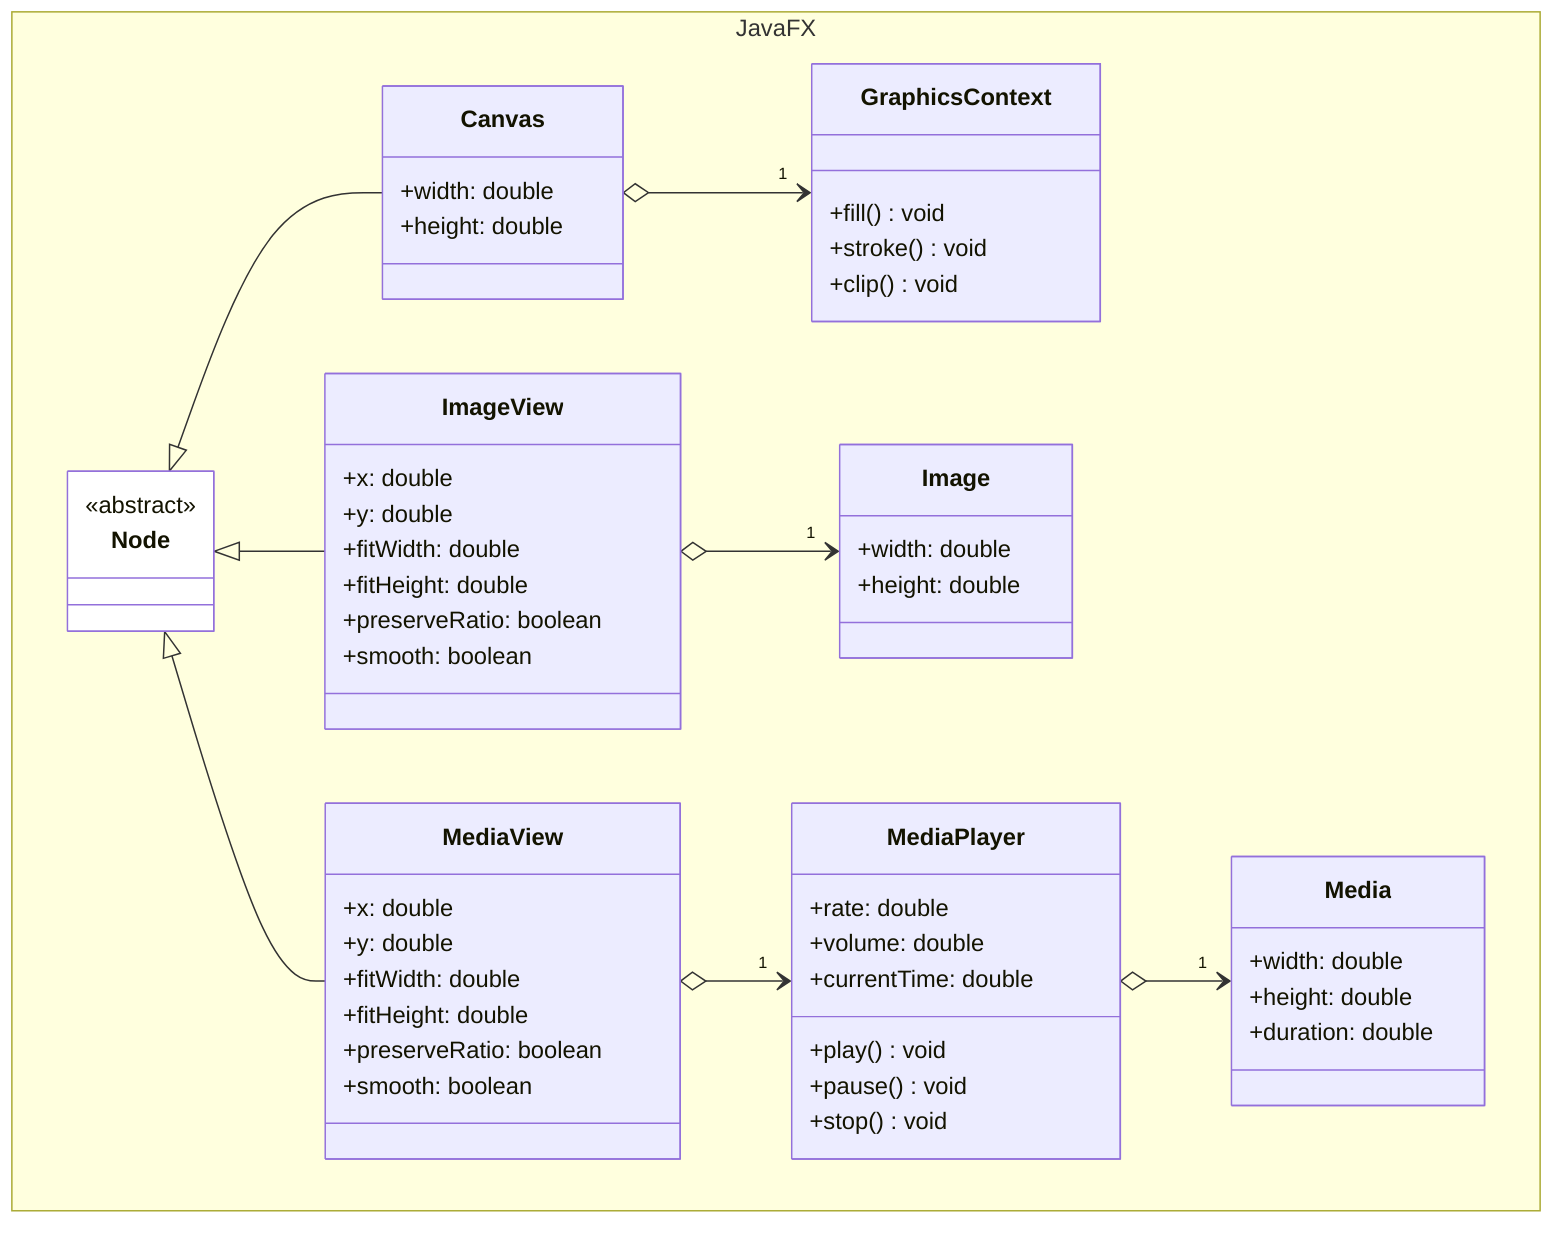 classDiagram

    namespace JavaFX {
        
        class Node {
            <<abstract>>
        }

        class ImageView {
            +x: double
            +y: double
            +fitWidth: double
            +fitHeight: double
            +preserveRatio: boolean
            +smooth: boolean
        }

        class MediaView {
            +x: double
            +y: double
            +fitWidth: double
            +fitHeight: double
            +preserveRatio: boolean
            +smooth: boolean
        }

        class Canvas {
            +width: double
            +height: double
        }

        class GraphicsContext {
            +fill() void
            +stroke() void
            +clip() void
        }

        class Image {
            +width: double
            +height: double
        }

        class MediaPlayer {
            +rate: double
            +volume: double
            +currentTime: double
            +play() void
            +pause() void
            +stop() void
        }

        class Media {
            +width: double
            +height: double
            +duration: double
        }

    }

    Node <|-- ImageView

    Node <|-- MediaView

    Node <|-- Canvas

    Canvas o-->"1" GraphicsContext

    ImageView o-->"1" Image

    MediaView o-->"1" MediaPlayer

    MediaPlayer o-->"1" Media

    style Node fill:white
